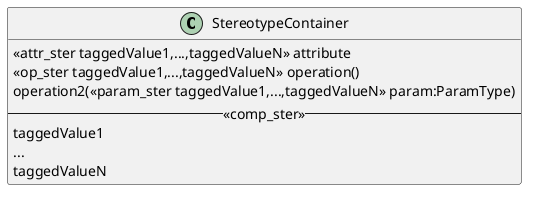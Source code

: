 @startuml
class StereotypeContainer {
    <<attr_ster taggedValue1,...,taggedValueN>> attribute
    <<op_ster taggedValue1,...,taggedValueN>> operation()
    operation2(<<param_ster taggedValue1,...,taggedValueN>> param:ParamType)
    -- <<comp_ster>> --
    taggedValue1 
    ...
    taggedValueN 
}
@enduml 
